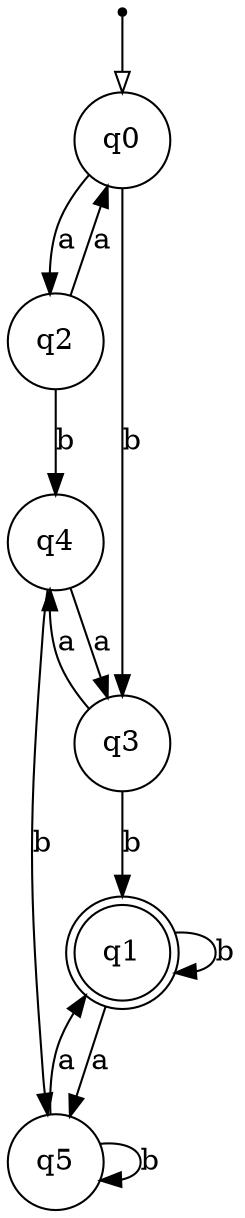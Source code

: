 digraph {
  node [shape=point]; __start;
  node [shape = circle]; q0;
  node [shape = doublecircle]; q1;
  node [shape = circle]; q2;
  node [shape = circle]; q3;
  node [shape = circle]; q4;
  node [shape = circle]; q5;

  __start -> q0 [arrowhead = empty];
  q0 -> q2 [label = "a"];
  q0 -> q3 [label = "b"];
  q1 -> q5 [label = "a"];
  q1 -> q1 [label = "b"];
  q2 -> q0 [label = "a"];
  q2 -> q4 [label = "b"];
  q3 -> q4 [label = "a"];
  q3 -> q1 [label = "b"];
  q4 -> q3 [label = "a"];
  q4 -> q5 [label = "b"];
  q5 -> q1 [label = "a"];
  q5 -> q5 [label = "b"];
}